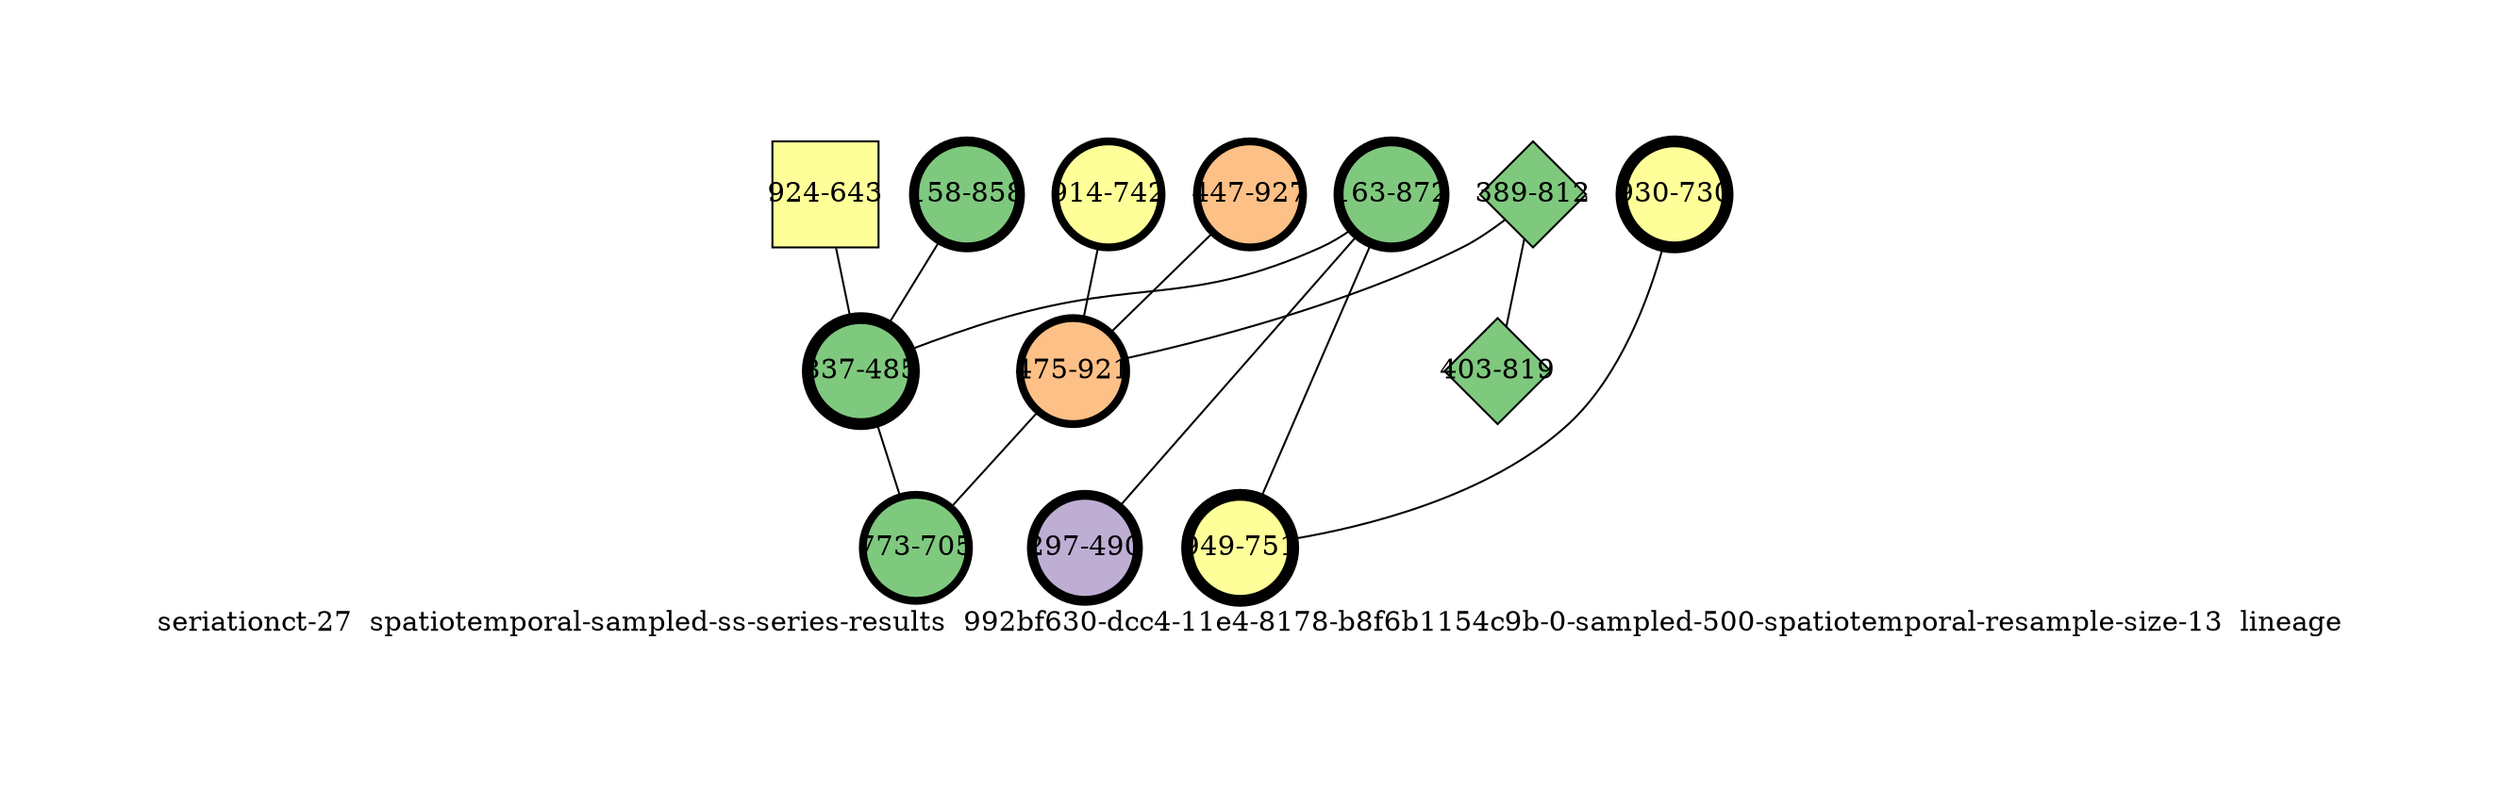 strict graph "seriationct-27  spatiotemporal-sampled-ss-series-results  992bf630-dcc4-11e4-8178-b8f6b1154c9b-0-sampled-500-spatiotemporal-resample-size-13  lineage" {
labelloc=b;
ratio=auto;
pad="1.0";
label="seriationct-27  spatiotemporal-sampled-ss-series-results  992bf630-dcc4-11e4-8178-b8f6b1154c9b-0-sampled-500-spatiotemporal-resample-size-13  lineage";
node [width="0.75", style=filled, fixedsize=true, height="0.75", shape=circle, label=""];
0 [xCoordinate="927.0", appears_in_slice=4, yCoordinate="447.0", colorscheme=accent6, lineage_id=0, short_label="447-927", label="447-927", shape=circle, cluster_id=2, fillcolor=3, size="500.0", id=0, penwidth="4.0"];
1 [xCoordinate="858.0", appears_in_slice=5, yCoordinate="158.0", colorscheme=accent6, lineage_id=0, short_label="158-858", label="158-858", shape=circle, cluster_id=0, fillcolor=1, size="500.0", id=1, penwidth="5.0"];
2 [xCoordinate="643.0", appears_in_slice=1, yCoordinate="924.0", colorscheme=accent6, lineage_id=1, short_label="924-643", label="924-643", shape=square, cluster_id=3, fillcolor=4, size="500.0", id=2, penwidth="1.0"];
3 [xCoordinate="812.0", appears_in_slice=1, yCoordinate="389.0", colorscheme=accent6, lineage_id=2, short_label="389-812", label="389-812", shape=diamond, cluster_id=0, fillcolor=1, size="500.0", id=3, penwidth="1.0"];
4 [xCoordinate="872.0", appears_in_slice=5, yCoordinate="163.0", colorscheme=accent6, lineage_id=0, short_label="163-872", label="163-872", shape=circle, cluster_id=0, fillcolor=1, size="500.0", id=5, penwidth="5.0"];
5 [xCoordinate="485.0", appears_in_slice=6, yCoordinate="837.0", colorscheme=accent6, lineage_id=0, short_label="837-485", label="837-485", shape=circle, cluster_id=0, fillcolor=1, size="500.0", id=4, penwidth="6.0"];
6 [xCoordinate="742.0", appears_in_slice=4, yCoordinate="914.0", colorscheme=accent6, lineage_id=0, short_label="914-742", label="914-742", shape=circle, cluster_id=3, fillcolor=4, size="500.0", id=6, penwidth="4.0"];
7 [xCoordinate="819.0", appears_in_slice=1, yCoordinate="403.0", colorscheme=accent6, lineage_id=2, short_label="403-819", label="403-819", shape=diamond, cluster_id=0, fillcolor=1, size="500.0", id=11, penwidth="1.0"];
8 [xCoordinate="921.0", appears_in_slice=4, yCoordinate="475.0", colorscheme=accent6, lineage_id=0, short_label="475-921", label="475-921", shape=circle, cluster_id=2, fillcolor=3, size="500.0", id=8, penwidth="4.0"];
9 [xCoordinate="730.0", appears_in_slice=6, yCoordinate="930.0", colorscheme=accent6, lineage_id=0, short_label="930-730", label="930-730", shape=circle, cluster_id=3, fillcolor=4, size="500.0", id=9, penwidth="6.0"];
10 [xCoordinate="751.0", appears_in_slice=6, yCoordinate="949.0", colorscheme=accent6, lineage_id=0, short_label="949-751", label="949-751", shape=circle, cluster_id=3, fillcolor=4, size="500.0", id=10, penwidth="6.0"];
11 [xCoordinate="490.0", appears_in_slice=5, yCoordinate="297.0", colorscheme=accent6, lineage_id=0, short_label="297-490", label="297-490", shape=circle, cluster_id=1, fillcolor=2, size="500.0", id=7, penwidth="5.0"];
12 [xCoordinate="705.0", appears_in_slice=4, yCoordinate="773.0", colorscheme=accent6, lineage_id=0, short_label="773-705", label="773-705", shape=circle, cluster_id=0, fillcolor=1, size="500.0", id=12, penwidth="4.0"];
0 -- 8  [inverseweight="25.7855311565", weight="0.0387814388593"];
1 -- 5  [inverseweight="1.55569353825", weight="0.642800124455"];
2 -- 5  [inverseweight="1.25334147596", weight="0.797867156863"];
3 -- 8  [inverseweight="3.73238274185", weight="0.267925362741"];
3 -- 7  [inverseweight="58.1238193719", weight="0.0172046505341"];
4 -- 10  [inverseweight="1.40901542981", weight="0.709715435932"];
4 -- 11  [inverseweight="17.5249909308", weight="0.0570613704707"];
4 -- 5  [inverseweight="1.96768063326", weight="0.508212553957"];
5 -- 12  [inverseweight="1.86165840996", weight="0.537155470977"];
6 -- 8  [inverseweight="1.90490358994", weight="0.524960950929"];
8 -- 12  [inverseweight="3.38534044594", weight="0.295391265951"];
9 -- 10  [inverseweight="27.9508497187", weight="0.03577708764"];
}
